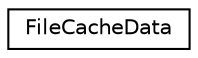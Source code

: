 digraph "Graphical Class Hierarchy"
{
  edge [fontname="Helvetica",fontsize="10",labelfontname="Helvetica",labelfontsize="10"];
  node [fontname="Helvetica",fontsize="10",shape=record];
  rankdir="LR";
  Node1 [label="FileCacheData",height=0.2,width=0.4,color="black", fillcolor="white", style="filled",URL="$classFileCacheData.html"];
}
